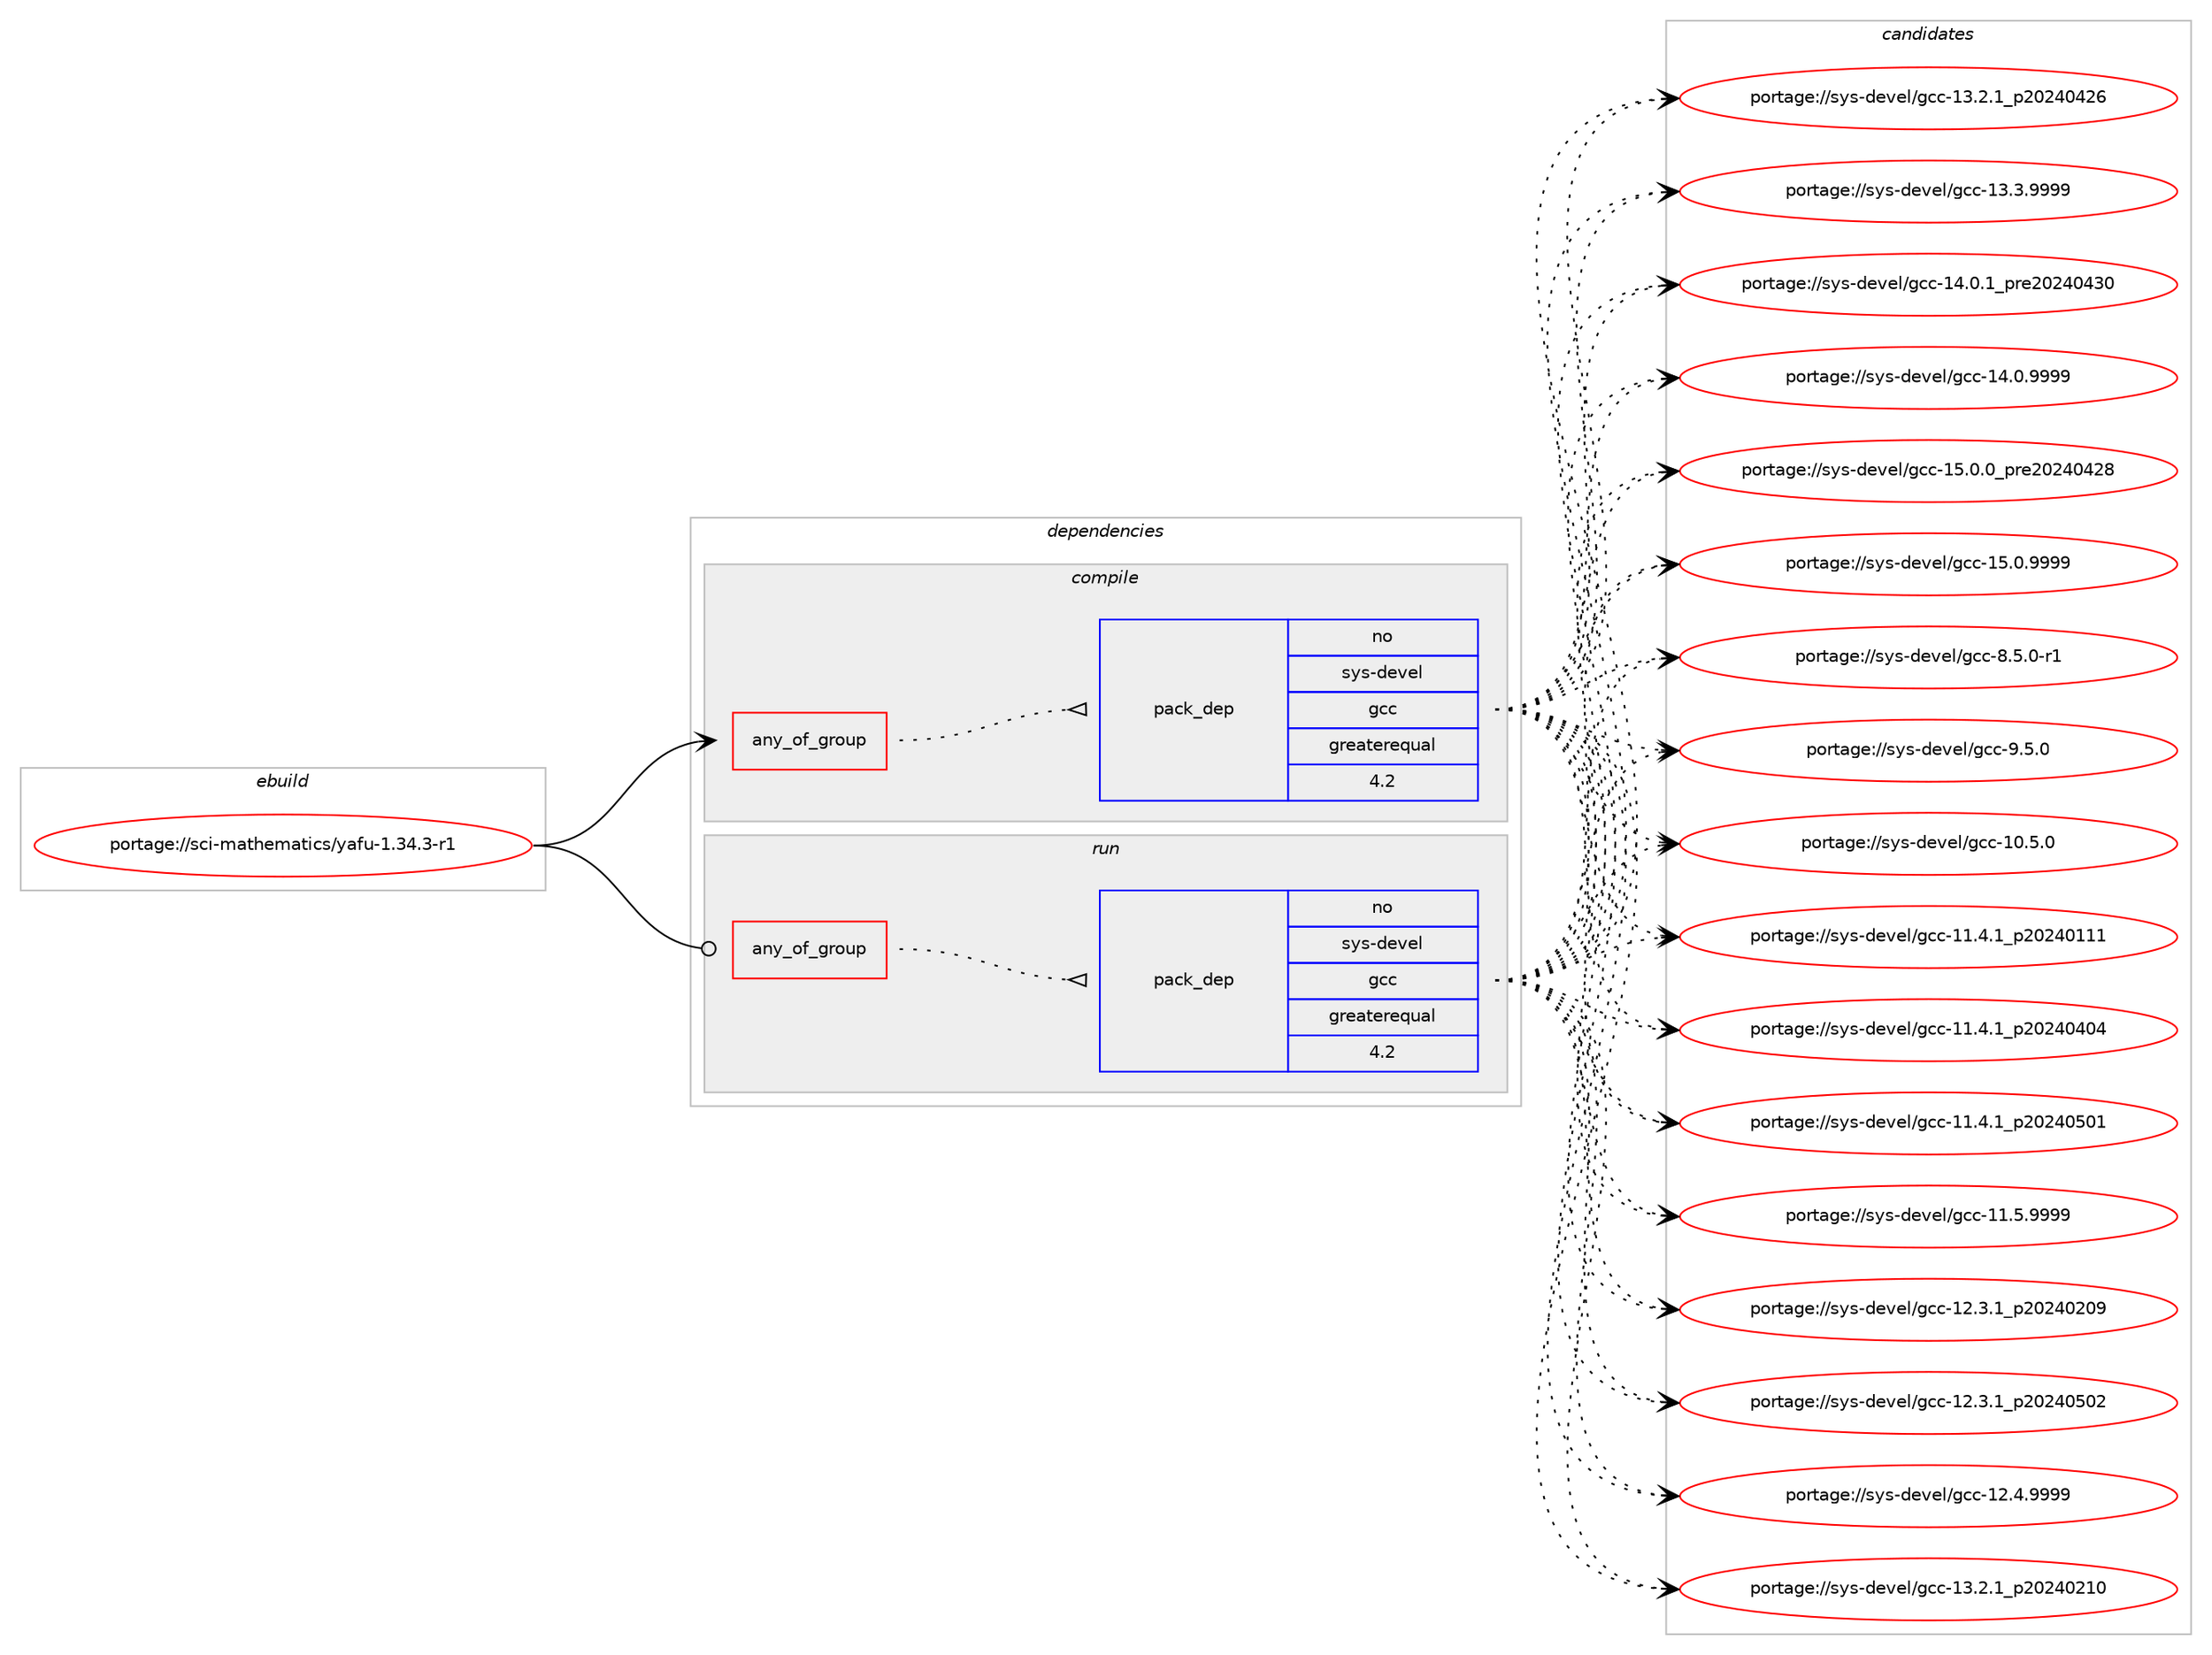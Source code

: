 digraph prolog {

# *************
# Graph options
# *************

newrank=true;
concentrate=true;
compound=true;
graph [rankdir=LR,fontname=Helvetica,fontsize=10,ranksep=1.5];#, ranksep=2.5, nodesep=0.2];
edge  [arrowhead=vee];
node  [fontname=Helvetica,fontsize=10];

# **********
# The ebuild
# **********

subgraph cluster_leftcol {
color=gray;
rank=same;
label=<<i>ebuild</i>>;
id [label="portage://sci-mathematics/yafu-1.34.3-r1", color=red, width=4, href="../sci-mathematics/yafu-1.34.3-r1.svg"];
}

# ****************
# The dependencies
# ****************

subgraph cluster_midcol {
color=gray;
label=<<i>dependencies</i>>;
subgraph cluster_compile {
fillcolor="#eeeeee";
style=filled;
label=<<i>compile</i>>;
subgraph any29 {
dependency1551 [label=<<TABLE BORDER="0" CELLBORDER="1" CELLSPACING="0" CELLPADDING="4"><TR><TD CELLPADDING="10">any_of_group</TD></TR></TABLE>>, shape=none, color=red];subgraph pack455 {
dependency1552 [label=<<TABLE BORDER="0" CELLBORDER="1" CELLSPACING="0" CELLPADDING="4" WIDTH="220"><TR><TD ROWSPAN="6" CELLPADDING="30">pack_dep</TD></TR><TR><TD WIDTH="110">no</TD></TR><TR><TD>sys-devel</TD></TR><TR><TD>gcc</TD></TR><TR><TD>greaterequal</TD></TR><TR><TD>4.2</TD></TR></TABLE>>, shape=none, color=blue];
}
dependency1551:e -> dependency1552:w [weight=20,style="dotted",arrowhead="oinv"];
# *** BEGIN UNKNOWN DEPENDENCY TYPE (TODO) ***
# dependency1551 -> package_dependency(portage://sci-mathematics/yafu-1.34.3-r1,install,no,sys-devel,clang-runtime,none,[,,],any_different_slot,[use(enable(openmp),none)])
# *** END UNKNOWN DEPENDENCY TYPE (TODO) ***

}
id:e -> dependency1551:w [weight=20,style="solid",arrowhead="vee"];
# *** BEGIN UNKNOWN DEPENDENCY TYPE (TODO) ***
# id -> package_dependency(portage://sci-mathematics/yafu-1.34.3-r1,install,no,dev-libs,gmp,none,[,,],[slot(0),equal],[])
# *** END UNKNOWN DEPENDENCY TYPE (TODO) ***

# *** BEGIN UNKNOWN DEPENDENCY TYPE (TODO) ***
# id -> package_dependency(portage://sci-mathematics/yafu-1.34.3-r1,install,no,sci-mathematics,gmp-ecm,none,[,,],[],[])
# *** END UNKNOWN DEPENDENCY TYPE (TODO) ***

}
subgraph cluster_compileandrun {
fillcolor="#eeeeee";
style=filled;
label=<<i>compile and run</i>>;
}
subgraph cluster_run {
fillcolor="#eeeeee";
style=filled;
label=<<i>run</i>>;
subgraph any30 {
dependency1553 [label=<<TABLE BORDER="0" CELLBORDER="1" CELLSPACING="0" CELLPADDING="4"><TR><TD CELLPADDING="10">any_of_group</TD></TR></TABLE>>, shape=none, color=red];subgraph pack456 {
dependency1554 [label=<<TABLE BORDER="0" CELLBORDER="1" CELLSPACING="0" CELLPADDING="4" WIDTH="220"><TR><TD ROWSPAN="6" CELLPADDING="30">pack_dep</TD></TR><TR><TD WIDTH="110">no</TD></TR><TR><TD>sys-devel</TD></TR><TR><TD>gcc</TD></TR><TR><TD>greaterequal</TD></TR><TR><TD>4.2</TD></TR></TABLE>>, shape=none, color=blue];
}
dependency1553:e -> dependency1554:w [weight=20,style="dotted",arrowhead="oinv"];
# *** BEGIN UNKNOWN DEPENDENCY TYPE (TODO) ***
# dependency1553 -> package_dependency(portage://sci-mathematics/yafu-1.34.3-r1,run,no,sys-devel,clang-runtime,none,[,,],any_different_slot,[use(enable(openmp),none)])
# *** END UNKNOWN DEPENDENCY TYPE (TODO) ***

}
id:e -> dependency1553:w [weight=20,style="solid",arrowhead="odot"];
# *** BEGIN UNKNOWN DEPENDENCY TYPE (TODO) ***
# id -> package_dependency(portage://sci-mathematics/yafu-1.34.3-r1,run,no,dev-libs,gmp,none,[,,],[slot(0),equal],[])
# *** END UNKNOWN DEPENDENCY TYPE (TODO) ***

# *** BEGIN UNKNOWN DEPENDENCY TYPE (TODO) ***
# id -> package_dependency(portage://sci-mathematics/yafu-1.34.3-r1,run,no,sci-mathematics,gmp-ecm,none,[,,],[],[])
# *** END UNKNOWN DEPENDENCY TYPE (TODO) ***

}
}

# **************
# The candidates
# **************

subgraph cluster_choices {
rank=same;
color=gray;
label=<<i>candidates</i>>;

subgraph choice455 {
color=black;
nodesep=1;
choice1151211154510010111810110847103999945494846534648 [label="portage://sys-devel/gcc-10.5.0", color=red, width=4,href="../sys-devel/gcc-10.5.0.svg"];
choice1151211154510010111810110847103999945494946524649951125048505248494949 [label="portage://sys-devel/gcc-11.4.1_p20240111", color=red, width=4,href="../sys-devel/gcc-11.4.1_p20240111.svg"];
choice1151211154510010111810110847103999945494946524649951125048505248524852 [label="portage://sys-devel/gcc-11.4.1_p20240404", color=red, width=4,href="../sys-devel/gcc-11.4.1_p20240404.svg"];
choice1151211154510010111810110847103999945494946524649951125048505248534849 [label="portage://sys-devel/gcc-11.4.1_p20240501", color=red, width=4,href="../sys-devel/gcc-11.4.1_p20240501.svg"];
choice1151211154510010111810110847103999945494946534657575757 [label="portage://sys-devel/gcc-11.5.9999", color=red, width=4,href="../sys-devel/gcc-11.5.9999.svg"];
choice1151211154510010111810110847103999945495046514649951125048505248504857 [label="portage://sys-devel/gcc-12.3.1_p20240209", color=red, width=4,href="../sys-devel/gcc-12.3.1_p20240209.svg"];
choice1151211154510010111810110847103999945495046514649951125048505248534850 [label="portage://sys-devel/gcc-12.3.1_p20240502", color=red, width=4,href="../sys-devel/gcc-12.3.1_p20240502.svg"];
choice1151211154510010111810110847103999945495046524657575757 [label="portage://sys-devel/gcc-12.4.9999", color=red, width=4,href="../sys-devel/gcc-12.4.9999.svg"];
choice1151211154510010111810110847103999945495146504649951125048505248504948 [label="portage://sys-devel/gcc-13.2.1_p20240210", color=red, width=4,href="../sys-devel/gcc-13.2.1_p20240210.svg"];
choice1151211154510010111810110847103999945495146504649951125048505248525054 [label="portage://sys-devel/gcc-13.2.1_p20240426", color=red, width=4,href="../sys-devel/gcc-13.2.1_p20240426.svg"];
choice1151211154510010111810110847103999945495146514657575757 [label="portage://sys-devel/gcc-13.3.9999", color=red, width=4,href="../sys-devel/gcc-13.3.9999.svg"];
choice1151211154510010111810110847103999945495246484649951121141015048505248525148 [label="portage://sys-devel/gcc-14.0.1_pre20240430", color=red, width=4,href="../sys-devel/gcc-14.0.1_pre20240430.svg"];
choice1151211154510010111810110847103999945495246484657575757 [label="portage://sys-devel/gcc-14.0.9999", color=red, width=4,href="../sys-devel/gcc-14.0.9999.svg"];
choice1151211154510010111810110847103999945495346484648951121141015048505248525056 [label="portage://sys-devel/gcc-15.0.0_pre20240428", color=red, width=4,href="../sys-devel/gcc-15.0.0_pre20240428.svg"];
choice1151211154510010111810110847103999945495346484657575757 [label="portage://sys-devel/gcc-15.0.9999", color=red, width=4,href="../sys-devel/gcc-15.0.9999.svg"];
choice115121115451001011181011084710399994556465346484511449 [label="portage://sys-devel/gcc-8.5.0-r1", color=red, width=4,href="../sys-devel/gcc-8.5.0-r1.svg"];
choice11512111545100101118101108471039999455746534648 [label="portage://sys-devel/gcc-9.5.0", color=red, width=4,href="../sys-devel/gcc-9.5.0.svg"];
dependency1552:e -> choice1151211154510010111810110847103999945494846534648:w [style=dotted,weight="100"];
dependency1552:e -> choice1151211154510010111810110847103999945494946524649951125048505248494949:w [style=dotted,weight="100"];
dependency1552:e -> choice1151211154510010111810110847103999945494946524649951125048505248524852:w [style=dotted,weight="100"];
dependency1552:e -> choice1151211154510010111810110847103999945494946524649951125048505248534849:w [style=dotted,weight="100"];
dependency1552:e -> choice1151211154510010111810110847103999945494946534657575757:w [style=dotted,weight="100"];
dependency1552:e -> choice1151211154510010111810110847103999945495046514649951125048505248504857:w [style=dotted,weight="100"];
dependency1552:e -> choice1151211154510010111810110847103999945495046514649951125048505248534850:w [style=dotted,weight="100"];
dependency1552:e -> choice1151211154510010111810110847103999945495046524657575757:w [style=dotted,weight="100"];
dependency1552:e -> choice1151211154510010111810110847103999945495146504649951125048505248504948:w [style=dotted,weight="100"];
dependency1552:e -> choice1151211154510010111810110847103999945495146504649951125048505248525054:w [style=dotted,weight="100"];
dependency1552:e -> choice1151211154510010111810110847103999945495146514657575757:w [style=dotted,weight="100"];
dependency1552:e -> choice1151211154510010111810110847103999945495246484649951121141015048505248525148:w [style=dotted,weight="100"];
dependency1552:e -> choice1151211154510010111810110847103999945495246484657575757:w [style=dotted,weight="100"];
dependency1552:e -> choice1151211154510010111810110847103999945495346484648951121141015048505248525056:w [style=dotted,weight="100"];
dependency1552:e -> choice1151211154510010111810110847103999945495346484657575757:w [style=dotted,weight="100"];
dependency1552:e -> choice115121115451001011181011084710399994556465346484511449:w [style=dotted,weight="100"];
dependency1552:e -> choice11512111545100101118101108471039999455746534648:w [style=dotted,weight="100"];
}
subgraph choice456 {
color=black;
nodesep=1;
choice1151211154510010111810110847103999945494846534648 [label="portage://sys-devel/gcc-10.5.0", color=red, width=4,href="../sys-devel/gcc-10.5.0.svg"];
choice1151211154510010111810110847103999945494946524649951125048505248494949 [label="portage://sys-devel/gcc-11.4.1_p20240111", color=red, width=4,href="../sys-devel/gcc-11.4.1_p20240111.svg"];
choice1151211154510010111810110847103999945494946524649951125048505248524852 [label="portage://sys-devel/gcc-11.4.1_p20240404", color=red, width=4,href="../sys-devel/gcc-11.4.1_p20240404.svg"];
choice1151211154510010111810110847103999945494946524649951125048505248534849 [label="portage://sys-devel/gcc-11.4.1_p20240501", color=red, width=4,href="../sys-devel/gcc-11.4.1_p20240501.svg"];
choice1151211154510010111810110847103999945494946534657575757 [label="portage://sys-devel/gcc-11.5.9999", color=red, width=4,href="../sys-devel/gcc-11.5.9999.svg"];
choice1151211154510010111810110847103999945495046514649951125048505248504857 [label="portage://sys-devel/gcc-12.3.1_p20240209", color=red, width=4,href="../sys-devel/gcc-12.3.1_p20240209.svg"];
choice1151211154510010111810110847103999945495046514649951125048505248534850 [label="portage://sys-devel/gcc-12.3.1_p20240502", color=red, width=4,href="../sys-devel/gcc-12.3.1_p20240502.svg"];
choice1151211154510010111810110847103999945495046524657575757 [label="portage://sys-devel/gcc-12.4.9999", color=red, width=4,href="../sys-devel/gcc-12.4.9999.svg"];
choice1151211154510010111810110847103999945495146504649951125048505248504948 [label="portage://sys-devel/gcc-13.2.1_p20240210", color=red, width=4,href="../sys-devel/gcc-13.2.1_p20240210.svg"];
choice1151211154510010111810110847103999945495146504649951125048505248525054 [label="portage://sys-devel/gcc-13.2.1_p20240426", color=red, width=4,href="../sys-devel/gcc-13.2.1_p20240426.svg"];
choice1151211154510010111810110847103999945495146514657575757 [label="portage://sys-devel/gcc-13.3.9999", color=red, width=4,href="../sys-devel/gcc-13.3.9999.svg"];
choice1151211154510010111810110847103999945495246484649951121141015048505248525148 [label="portage://sys-devel/gcc-14.0.1_pre20240430", color=red, width=4,href="../sys-devel/gcc-14.0.1_pre20240430.svg"];
choice1151211154510010111810110847103999945495246484657575757 [label="portage://sys-devel/gcc-14.0.9999", color=red, width=4,href="../sys-devel/gcc-14.0.9999.svg"];
choice1151211154510010111810110847103999945495346484648951121141015048505248525056 [label="portage://sys-devel/gcc-15.0.0_pre20240428", color=red, width=4,href="../sys-devel/gcc-15.0.0_pre20240428.svg"];
choice1151211154510010111810110847103999945495346484657575757 [label="portage://sys-devel/gcc-15.0.9999", color=red, width=4,href="../sys-devel/gcc-15.0.9999.svg"];
choice115121115451001011181011084710399994556465346484511449 [label="portage://sys-devel/gcc-8.5.0-r1", color=red, width=4,href="../sys-devel/gcc-8.5.0-r1.svg"];
choice11512111545100101118101108471039999455746534648 [label="portage://sys-devel/gcc-9.5.0", color=red, width=4,href="../sys-devel/gcc-9.5.0.svg"];
dependency1554:e -> choice1151211154510010111810110847103999945494846534648:w [style=dotted,weight="100"];
dependency1554:e -> choice1151211154510010111810110847103999945494946524649951125048505248494949:w [style=dotted,weight="100"];
dependency1554:e -> choice1151211154510010111810110847103999945494946524649951125048505248524852:w [style=dotted,weight="100"];
dependency1554:e -> choice1151211154510010111810110847103999945494946524649951125048505248534849:w [style=dotted,weight="100"];
dependency1554:e -> choice1151211154510010111810110847103999945494946534657575757:w [style=dotted,weight="100"];
dependency1554:e -> choice1151211154510010111810110847103999945495046514649951125048505248504857:w [style=dotted,weight="100"];
dependency1554:e -> choice1151211154510010111810110847103999945495046514649951125048505248534850:w [style=dotted,weight="100"];
dependency1554:e -> choice1151211154510010111810110847103999945495046524657575757:w [style=dotted,weight="100"];
dependency1554:e -> choice1151211154510010111810110847103999945495146504649951125048505248504948:w [style=dotted,weight="100"];
dependency1554:e -> choice1151211154510010111810110847103999945495146504649951125048505248525054:w [style=dotted,weight="100"];
dependency1554:e -> choice1151211154510010111810110847103999945495146514657575757:w [style=dotted,weight="100"];
dependency1554:e -> choice1151211154510010111810110847103999945495246484649951121141015048505248525148:w [style=dotted,weight="100"];
dependency1554:e -> choice1151211154510010111810110847103999945495246484657575757:w [style=dotted,weight="100"];
dependency1554:e -> choice1151211154510010111810110847103999945495346484648951121141015048505248525056:w [style=dotted,weight="100"];
dependency1554:e -> choice1151211154510010111810110847103999945495346484657575757:w [style=dotted,weight="100"];
dependency1554:e -> choice115121115451001011181011084710399994556465346484511449:w [style=dotted,weight="100"];
dependency1554:e -> choice11512111545100101118101108471039999455746534648:w [style=dotted,weight="100"];
}
}

}
